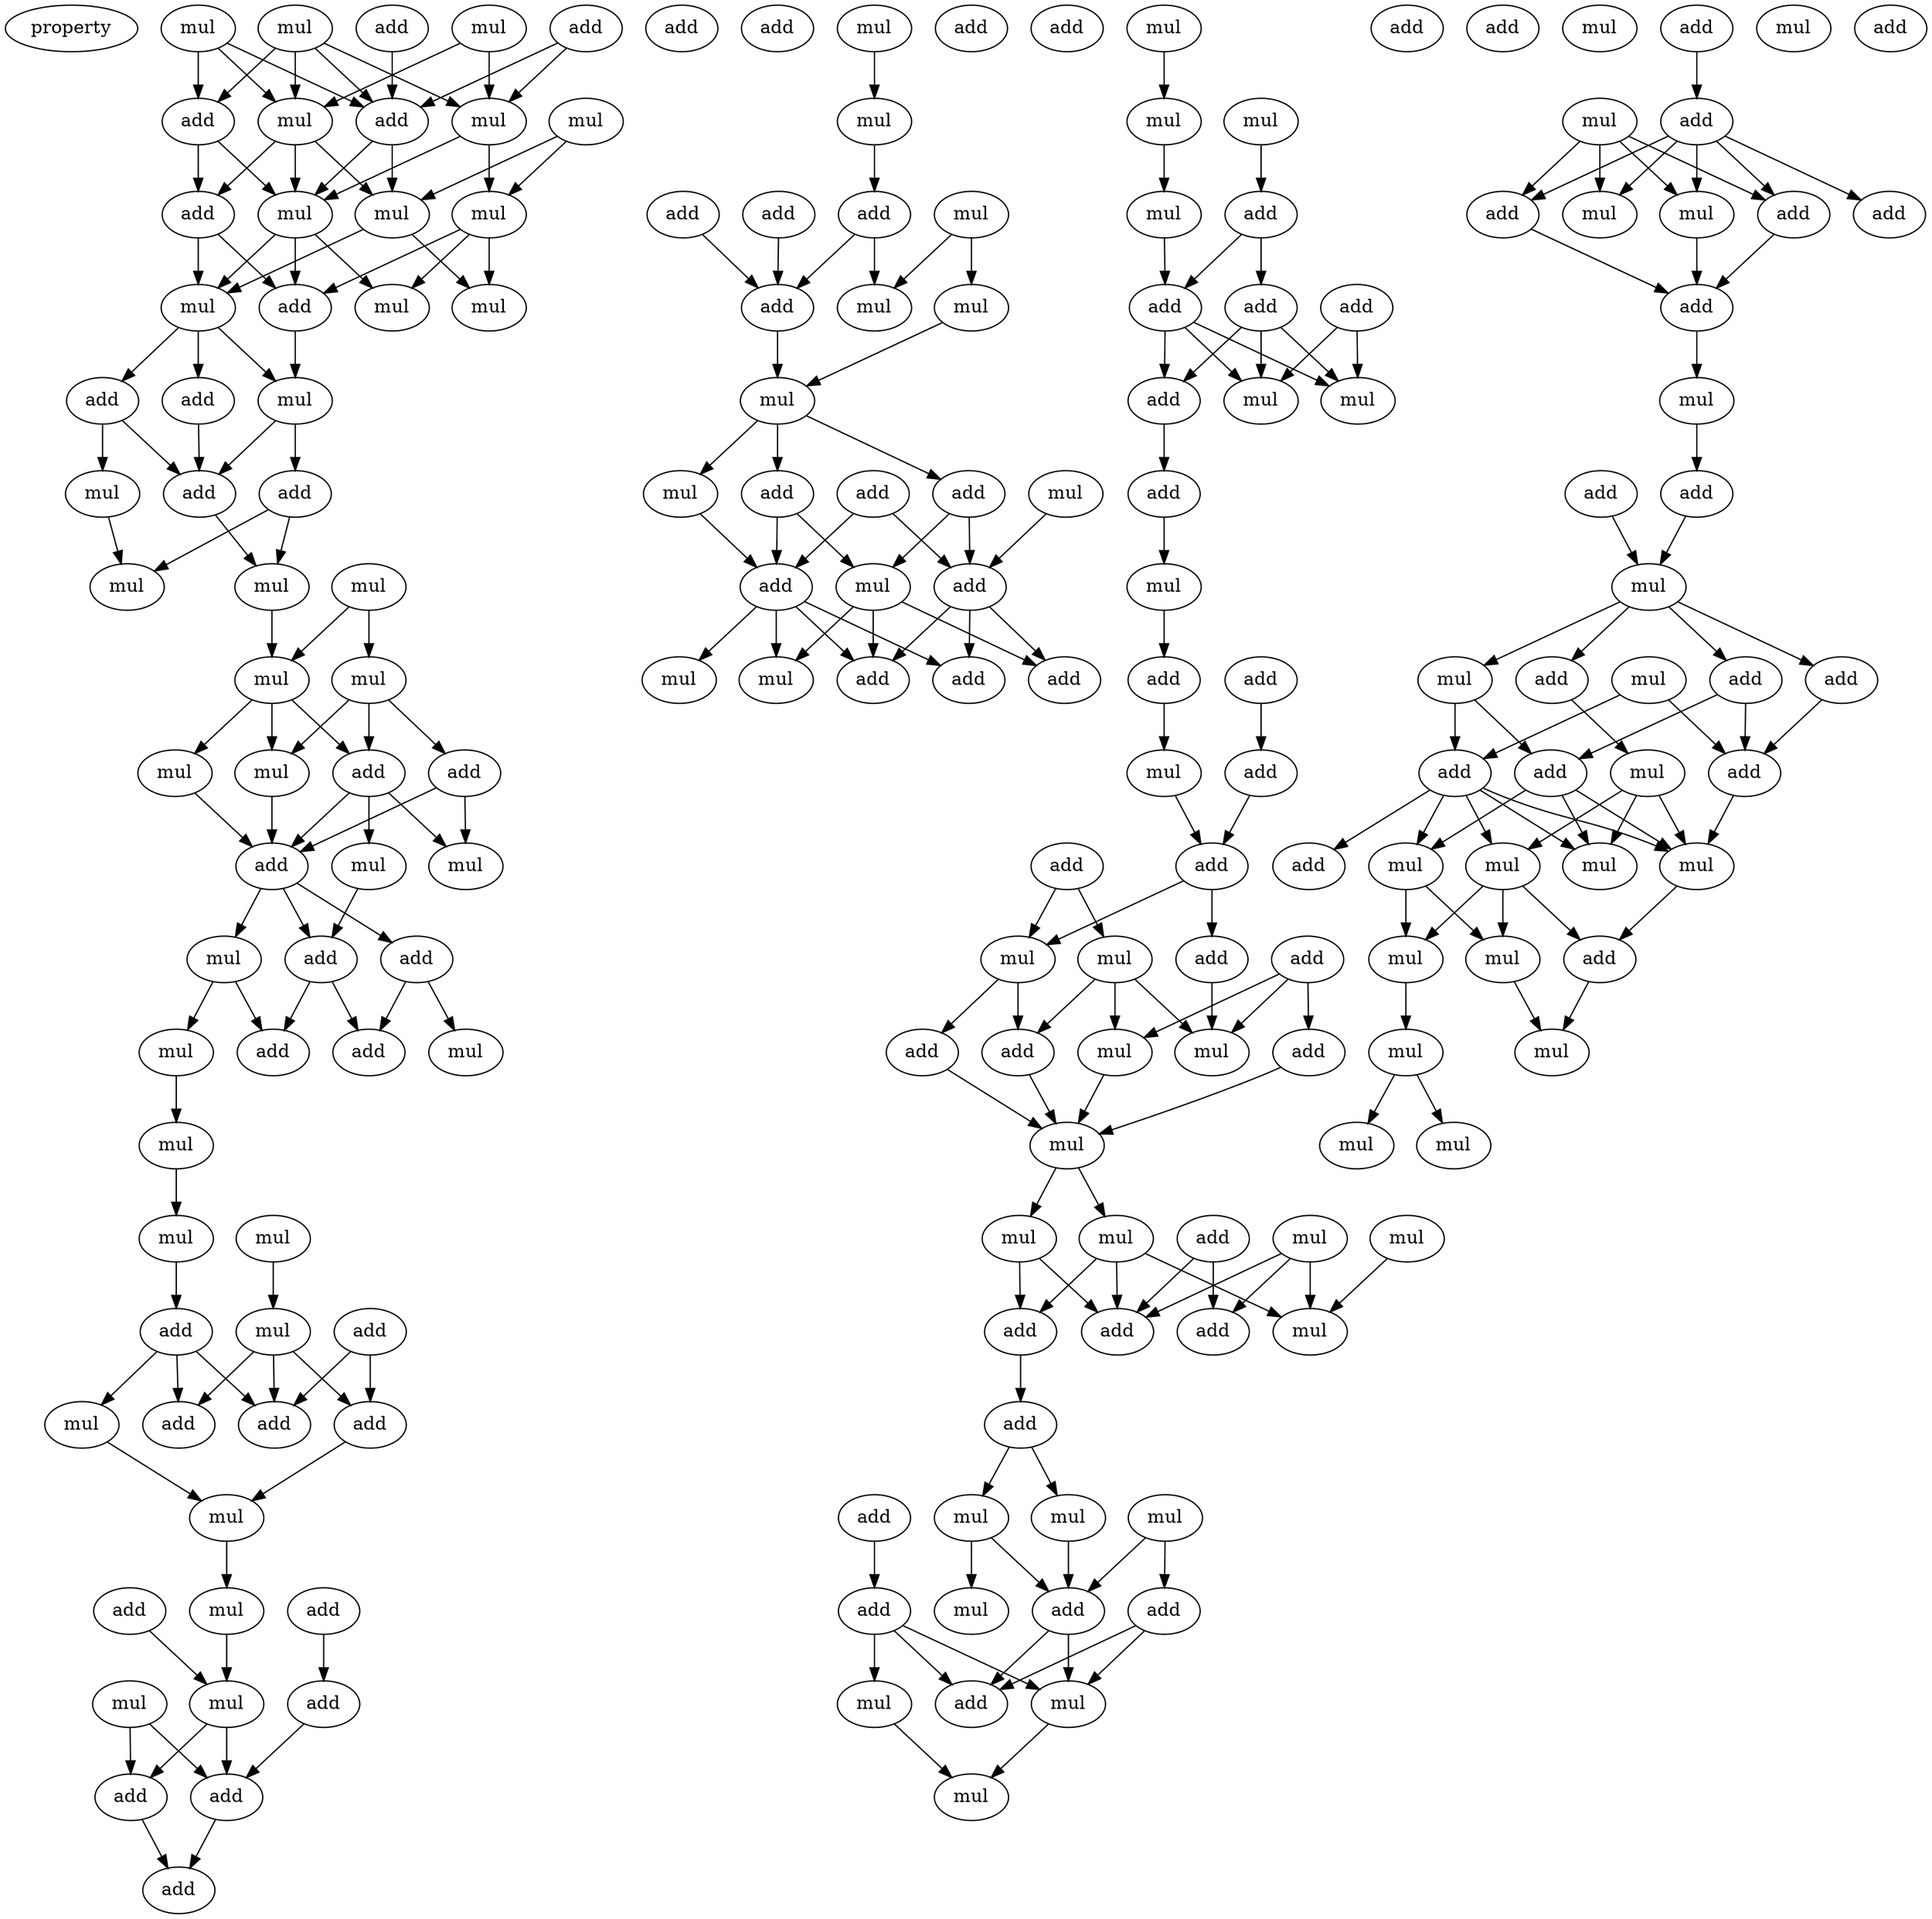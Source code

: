 digraph {
    node [fontcolor=black]
    property [mul=2,lf=1.1]
    0 [ label = mul ];
    1 [ label = mul ];
    2 [ label = add ];
    3 [ label = mul ];
    4 [ label = add ];
    5 [ label = mul ];
    6 [ label = mul ];
    7 [ label = mul ];
    8 [ label = add ];
    9 [ label = add ];
    10 [ label = add ];
    11 [ label = mul ];
    12 [ label = mul ];
    13 [ label = mul ];
    14 [ label = add ];
    15 [ label = mul ];
    16 [ label = mul ];
    17 [ label = mul ];
    18 [ label = add ];
    19 [ label = mul ];
    20 [ label = add ];
    21 [ label = add ];
    22 [ label = add ];
    23 [ label = mul ];
    24 [ label = mul ];
    25 [ label = mul ];
    26 [ label = mul ];
    27 [ label = mul ];
    28 [ label = mul ];
    29 [ label = add ];
    30 [ label = add ];
    31 [ label = mul ];
    32 [ label = mul ];
    33 [ label = mul ];
    34 [ label = add ];
    35 [ label = mul ];
    36 [ label = add ];
    37 [ label = mul ];
    38 [ label = add ];
    39 [ label = add ];
    40 [ label = add ];
    41 [ label = mul ];
    42 [ label = add ];
    43 [ label = mul ];
    44 [ label = mul ];
    45 [ label = mul ];
    46 [ label = mul ];
    47 [ label = add ];
    48 [ label = mul ];
    49 [ label = add ];
    50 [ label = mul ];
    51 [ label = add ];
    52 [ label = add ];
    53 [ label = add ];
    54 [ label = mul ];
    55 [ label = add ];
    56 [ label = mul ];
    57 [ label = add ];
    58 [ label = mul ];
    59 [ label = mul ];
    60 [ label = add ];
    61 [ label = add ];
    62 [ label = add ];
    63 [ label = add ];
    64 [ label = add ];
    65 [ label = mul ];
    66 [ label = add ];
    67 [ label = mul ];
    68 [ label = add ];
    69 [ label = mul ];
    70 [ label = add ];
    71 [ label = add ];
    72 [ label = mul ];
    73 [ label = add ];
    74 [ label = mul ];
    75 [ label = mul ];
    76 [ label = add ];
    77 [ label = add ];
    78 [ label = mul ];
    79 [ label = mul ];
    80 [ label = add ];
    81 [ label = add ];
    82 [ label = mul ];
    83 [ label = add ];
    84 [ label = mul ];
    85 [ label = mul ];
    86 [ label = add ];
    87 [ label = add ];
    88 [ label = add ];
    89 [ label = add ];
    90 [ label = mul ];
    91 [ label = mul ];
    92 [ label = mul ];
    93 [ label = add ];
    94 [ label = add ];
    95 [ label = mul ];
    96 [ label = add ];
    97 [ label = add ];
    98 [ label = add ];
    99 [ label = add ];
    100 [ label = mul ];
    101 [ label = mul ];
    102 [ label = add ];
    103 [ label = mul ];
    104 [ label = add ];
    105 [ label = add ];
    106 [ label = mul ];
    107 [ label = add ];
    108 [ label = add ];
    109 [ label = add ];
    110 [ label = add ];
    111 [ label = mul ];
    112 [ label = add ];
    113 [ label = mul ];
    114 [ label = mul ];
    115 [ label = add ];
    116 [ label = add ];
    117 [ label = add ];
    118 [ label = mul ];
    119 [ label = mul ];
    120 [ label = mul ];
    121 [ label = add ];
    122 [ label = mul ];
    123 [ label = mul ];
    124 [ label = mul ];
    125 [ label = add ];
    126 [ label = mul ];
    127 [ label = add ];
    128 [ label = add ];
    129 [ label = add ];
    130 [ label = mul ];
    131 [ label = mul ];
    132 [ label = add ];
    133 [ label = mul ];
    134 [ label = add ];
    135 [ label = mul ];
    136 [ label = add ];
    137 [ label = add ];
    138 [ label = add ];
    139 [ label = mul ];
    140 [ label = add ];
    141 [ label = mul ];
    142 [ label = mul ];
    143 [ label = mul ];
    144 [ label = add ];
    145 [ label = add ];
    146 [ label = mul ];
    147 [ label = mul ];
    148 [ label = mul ];
    149 [ label = add ];
    150 [ label = add ];
    151 [ label = add ];
    152 [ label = add ];
    153 [ label = mul ];
    154 [ label = add ];
    155 [ label = mul ];
    156 [ label = add ];
    157 [ label = mul ];
    158 [ label = mul ];
    159 [ label = mul ];
    160 [ label = add ];
    161 [ label = add ];
    162 [ label = add ];
    163 [ label = add ];
    164 [ label = mul ];
    165 [ label = add ];
    166 [ label = add ];
    167 [ label = mul ];
    168 [ label = mul ];
    169 [ label = mul ];
    170 [ label = mul ];
    171 [ label = add ];
    172 [ label = mul ];
    173 [ label = mul ];
    174 [ label = add ];
    175 [ label = mul ];
    176 [ label = mul ];
    177 [ label = add ];
    178 [ label = mul ];
    179 [ label = mul ];
    0 -> 7 [ name = 0 ];
    0 -> 8 [ name = 1 ];
    0 -> 9 [ name = 2 ];
    1 -> 6 [ name = 3 ];
    1 -> 7 [ name = 4 ];
    1 -> 8 [ name = 5 ];
    1 -> 9 [ name = 6 ];
    2 -> 6 [ name = 7 ];
    2 -> 9 [ name = 8 ];
    3 -> 6 [ name = 9 ];
    3 -> 7 [ name = 10 ];
    4 -> 9 [ name = 11 ];
    5 -> 12 [ name = 12 ];
    5 -> 13 [ name = 13 ];
    6 -> 11 [ name = 14 ];
    6 -> 12 [ name = 15 ];
    7 -> 10 [ name = 16 ];
    7 -> 11 [ name = 17 ];
    7 -> 13 [ name = 18 ];
    8 -> 10 [ name = 19 ];
    8 -> 11 [ name = 20 ];
    9 -> 11 [ name = 21 ];
    9 -> 13 [ name = 22 ];
    10 -> 14 [ name = 23 ];
    10 -> 17 [ name = 24 ];
    11 -> 14 [ name = 25 ];
    11 -> 16 [ name = 26 ];
    11 -> 17 [ name = 27 ];
    12 -> 14 [ name = 28 ];
    12 -> 15 [ name = 29 ];
    12 -> 16 [ name = 30 ];
    13 -> 15 [ name = 31 ];
    13 -> 17 [ name = 32 ];
    14 -> 19 [ name = 33 ];
    17 -> 18 [ name = 34 ];
    17 -> 19 [ name = 35 ];
    17 -> 20 [ name = 36 ];
    18 -> 22 [ name = 37 ];
    18 -> 23 [ name = 38 ];
    19 -> 21 [ name = 39 ];
    19 -> 22 [ name = 40 ];
    20 -> 22 [ name = 41 ];
    21 -> 25 [ name = 42 ];
    21 -> 26 [ name = 43 ];
    22 -> 26 [ name = 44 ];
    23 -> 25 [ name = 45 ];
    24 -> 27 [ name = 46 ];
    24 -> 28 [ name = 47 ];
    26 -> 28 [ name = 48 ];
    27 -> 29 [ name = 49 ];
    27 -> 30 [ name = 50 ];
    27 -> 31 [ name = 51 ];
    28 -> 29 [ name = 52 ];
    28 -> 31 [ name = 53 ];
    28 -> 32 [ name = 54 ];
    29 -> 33 [ name = 55 ];
    29 -> 35 [ name = 56 ];
    29 -> 36 [ name = 57 ];
    30 -> 33 [ name = 58 ];
    30 -> 36 [ name = 59 ];
    31 -> 36 [ name = 60 ];
    32 -> 36 [ name = 61 ];
    35 -> 39 [ name = 62 ];
    36 -> 37 [ name = 63 ];
    36 -> 38 [ name = 64 ];
    36 -> 39 [ name = 65 ];
    37 -> 40 [ name = 66 ];
    37 -> 41 [ name = 67 ];
    38 -> 42 [ name = 68 ];
    38 -> 43 [ name = 69 ];
    39 -> 40 [ name = 70 ];
    39 -> 42 [ name = 71 ];
    41 -> 44 [ name = 72 ];
    44 -> 46 [ name = 73 ];
    45 -> 48 [ name = 74 ];
    46 -> 47 [ name = 75 ];
    47 -> 50 [ name = 76 ];
    47 -> 51 [ name = 77 ];
    47 -> 52 [ name = 78 ];
    48 -> 51 [ name = 79 ];
    48 -> 52 [ name = 80 ];
    48 -> 53 [ name = 81 ];
    49 -> 52 [ name = 82 ];
    49 -> 53 [ name = 83 ];
    50 -> 54 [ name = 84 ];
    53 -> 54 [ name = 85 ];
    54 -> 56 [ name = 86 ];
    55 -> 59 [ name = 87 ];
    56 -> 59 [ name = 88 ];
    57 -> 60 [ name = 89 ];
    58 -> 61 [ name = 90 ];
    58 -> 62 [ name = 91 ];
    59 -> 61 [ name = 92 ];
    59 -> 62 [ name = 93 ];
    60 -> 62 [ name = 94 ];
    61 -> 63 [ name = 95 ];
    62 -> 63 [ name = 96 ];
    65 -> 67 [ name = 97 ];
    67 -> 71 [ name = 98 ];
    68 -> 73 [ name = 99 ];
    69 -> 72 [ name = 100 ];
    69 -> 74 [ name = 101 ];
    70 -> 73 [ name = 102 ];
    71 -> 73 [ name = 103 ];
    71 -> 74 [ name = 104 ];
    72 -> 75 [ name = 105 ];
    73 -> 75 [ name = 106 ];
    75 -> 77 [ name = 107 ];
    75 -> 79 [ name = 108 ];
    75 -> 80 [ name = 109 ];
    76 -> 81 [ name = 110 ];
    76 -> 83 [ name = 111 ];
    77 -> 82 [ name = 112 ];
    77 -> 83 [ name = 113 ];
    78 -> 81 [ name = 114 ];
    79 -> 83 [ name = 115 ];
    80 -> 81 [ name = 116 ];
    80 -> 82 [ name = 117 ];
    81 -> 86 [ name = 118 ];
    81 -> 87 [ name = 119 ];
    81 -> 88 [ name = 120 ];
    82 -> 85 [ name = 121 ];
    82 -> 86 [ name = 122 ];
    82 -> 87 [ name = 123 ];
    83 -> 84 [ name = 124 ];
    83 -> 85 [ name = 125 ];
    83 -> 86 [ name = 126 ];
    83 -> 88 [ name = 127 ];
    90 -> 91 [ name = 128 ];
    91 -> 95 [ name = 129 ];
    92 -> 94 [ name = 130 ];
    94 -> 96 [ name = 131 ];
    94 -> 97 [ name = 132 ];
    95 -> 96 [ name = 133 ];
    96 -> 99 [ name = 134 ];
    96 -> 100 [ name = 135 ];
    96 -> 101 [ name = 136 ];
    97 -> 99 [ name = 137 ];
    97 -> 100 [ name = 138 ];
    97 -> 101 [ name = 139 ];
    98 -> 100 [ name = 140 ];
    98 -> 101 [ name = 141 ];
    99 -> 102 [ name = 142 ];
    102 -> 103 [ name = 143 ];
    103 -> 105 [ name = 144 ];
    104 -> 107 [ name = 145 ];
    105 -> 106 [ name = 146 ];
    106 -> 108 [ name = 147 ];
    107 -> 108 [ name = 148 ];
    108 -> 110 [ name = 149 ];
    108 -> 111 [ name = 150 ];
    109 -> 111 [ name = 151 ];
    109 -> 113 [ name = 152 ];
    110 -> 118 [ name = 153 ];
    111 -> 115 [ name = 154 ];
    111 -> 117 [ name = 155 ];
    112 -> 114 [ name = 156 ];
    112 -> 116 [ name = 157 ];
    112 -> 118 [ name = 158 ];
    113 -> 114 [ name = 159 ];
    113 -> 115 [ name = 160 ];
    113 -> 118 [ name = 161 ];
    114 -> 119 [ name = 162 ];
    115 -> 119 [ name = 163 ];
    116 -> 119 [ name = 164 ];
    117 -> 119 [ name = 165 ];
    119 -> 122 [ name = 166 ];
    119 -> 123 [ name = 167 ];
    120 -> 125 [ name = 168 ];
    120 -> 126 [ name = 169 ];
    120 -> 128 [ name = 170 ];
    121 -> 125 [ name = 171 ];
    121 -> 128 [ name = 172 ];
    122 -> 125 [ name = 173 ];
    122 -> 127 [ name = 174 ];
    123 -> 125 [ name = 175 ];
    123 -> 126 [ name = 176 ];
    123 -> 127 [ name = 177 ];
    124 -> 126 [ name = 178 ];
    127 -> 129 [ name = 179 ];
    129 -> 130 [ name = 180 ];
    129 -> 131 [ name = 181 ];
    130 -> 135 [ name = 182 ];
    130 -> 138 [ name = 183 ];
    131 -> 138 [ name = 184 ];
    133 -> 136 [ name = 185 ];
    133 -> 138 [ name = 186 ];
    134 -> 137 [ name = 187 ];
    136 -> 140 [ name = 188 ];
    136 -> 141 [ name = 189 ];
    137 -> 139 [ name = 190 ];
    137 -> 140 [ name = 191 ];
    137 -> 141 [ name = 192 ];
    138 -> 140 [ name = 193 ];
    138 -> 141 [ name = 194 ];
    139 -> 142 [ name = 195 ];
    141 -> 142 [ name = 196 ];
    144 -> 145 [ name = 197 ];
    145 -> 147 [ name = 198 ];
    145 -> 148 [ name = 199 ];
    145 -> 149 [ name = 200 ];
    145 -> 150 [ name = 201 ];
    145 -> 151 [ name = 202 ];
    146 -> 147 [ name = 203 ];
    146 -> 148 [ name = 204 ];
    146 -> 149 [ name = 205 ];
    146 -> 150 [ name = 206 ];
    147 -> 152 [ name = 207 ];
    149 -> 152 [ name = 208 ];
    150 -> 152 [ name = 209 ];
    152 -> 153 [ name = 210 ];
    153 -> 156 [ name = 211 ];
    154 -> 157 [ name = 212 ];
    156 -> 157 [ name = 213 ];
    157 -> 159 [ name = 214 ];
    157 -> 160 [ name = 215 ];
    157 -> 161 [ name = 216 ];
    157 -> 162 [ name = 217 ];
    158 -> 165 [ name = 218 ];
    158 -> 166 [ name = 219 ];
    159 -> 163 [ name = 220 ];
    159 -> 165 [ name = 221 ];
    160 -> 163 [ name = 222 ];
    160 -> 166 [ name = 223 ];
    161 -> 164 [ name = 224 ];
    162 -> 166 [ name = 225 ];
    163 -> 167 [ name = 226 ];
    163 -> 168 [ name = 227 ];
    163 -> 169 [ name = 228 ];
    164 -> 167 [ name = 229 ];
    164 -> 169 [ name = 230 ];
    164 -> 170 [ name = 231 ];
    165 -> 167 [ name = 232 ];
    165 -> 168 [ name = 233 ];
    165 -> 169 [ name = 234 ];
    165 -> 170 [ name = 235 ];
    165 -> 171 [ name = 236 ];
    166 -> 167 [ name = 237 ];
    167 -> 174 [ name = 238 ];
    168 -> 172 [ name = 239 ];
    168 -> 173 [ name = 240 ];
    170 -> 172 [ name = 241 ];
    170 -> 173 [ name = 242 ];
    170 -> 174 [ name = 243 ];
    172 -> 175 [ name = 244 ];
    173 -> 176 [ name = 245 ];
    174 -> 176 [ name = 246 ];
    175 -> 178 [ name = 247 ];
    175 -> 179 [ name = 248 ];
}
